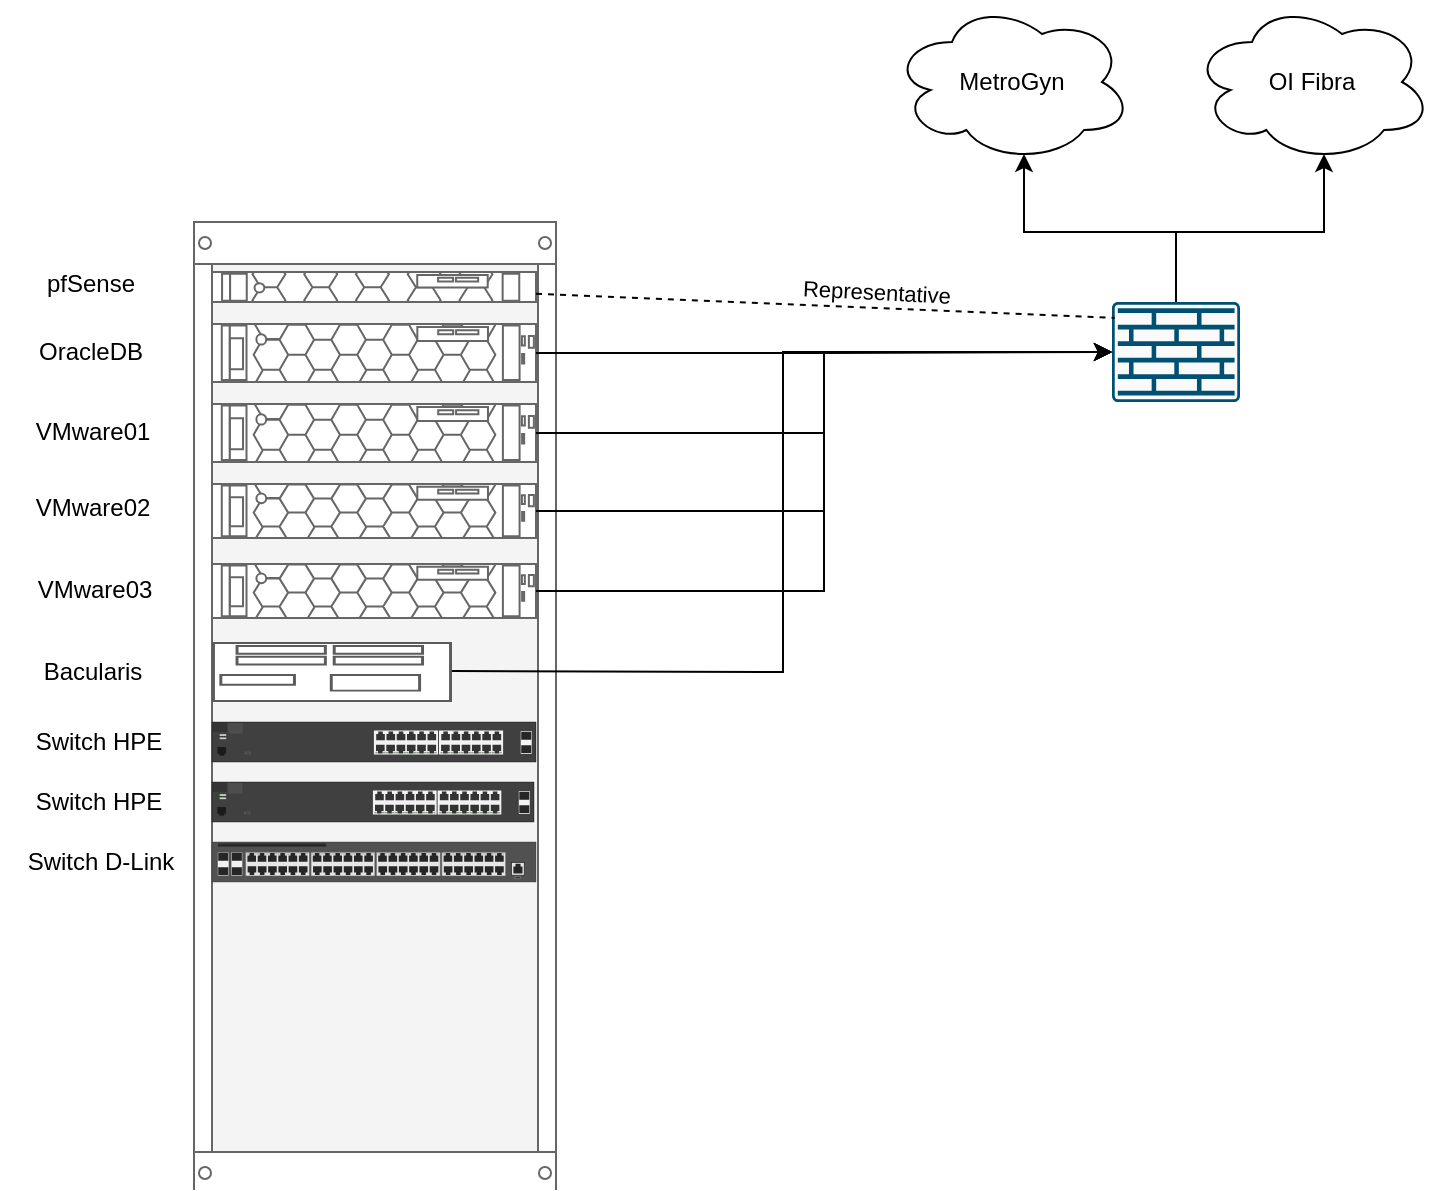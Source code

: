 <mxfile version="22.1.3" type="github">
  <diagram name="Página-1" id="VZI5kp9WptuFOJUBkX37">
    <mxGraphModel dx="1914" dy="981" grid="1" gridSize="10" guides="1" tooltips="1" connect="1" arrows="1" fold="1" page="1" pageScale="1" pageWidth="827" pageHeight="1169" math="0" shadow="0">
      <root>
        <mxCell id="0" />
        <mxCell id="1" parent="0" />
        <mxCell id="ZL9JyAkDwaowS75whotx-12" value="" style="strokeColor=#666666;html=1;verticalLabelPosition=bottom;labelBackgroundColor=#ffffff;verticalAlign=top;outlineConnect=0;shadow=0;dashed=0;shape=mxgraph.rackGeneral.rackCabinet3;fillColor2=#f4f4f4;container=1;collapsible=0;childLayout=rack;allowGaps=1;marginLeft=9;marginRight=9;marginTop=21;marginBottom=22;textColor=#666666;numDisp=off;" vertex="1" parent="1">
          <mxGeometry x="111" y="230" width="181" height="483" as="geometry" />
        </mxCell>
        <mxCell id="ZL9JyAkDwaowS75whotx-1" value="" style="strokeColor=#666666;html=1;labelPosition=right;align=left;spacingLeft=15;shadow=0;dashed=0;outlineConnect=0;shape=mxgraph.rack.dell.poweredge_r540;" vertex="1" parent="1">
          <mxGeometry x="120" y="401" width="162" height="27" as="geometry" />
        </mxCell>
        <mxCell id="ZL9JyAkDwaowS75whotx-2" value="" style="strokeColor=#666666;html=1;labelPosition=right;align=left;spacingLeft=15;shadow=0;dashed=0;outlineConnect=0;shape=mxgraph.rack.dell.poweredge_r540;" vertex="1" parent="1">
          <mxGeometry x="120" y="361" width="162" height="27" as="geometry" />
        </mxCell>
        <mxCell id="ZL9JyAkDwaowS75whotx-3" value="" style="strokeColor=#666666;html=1;labelPosition=right;align=left;spacingLeft=15;shadow=0;dashed=0;outlineConnect=0;shape=mxgraph.rack.dell.poweredge_r540;" vertex="1" parent="1">
          <mxGeometry x="120" y="321" width="162" height="29" as="geometry" />
        </mxCell>
        <mxCell id="ZL9JyAkDwaowS75whotx-5" value="" style="strokeColor=#666666;html=1;labelPosition=right;align=left;spacingLeft=15;shadow=0;dashed=0;outlineConnect=0;shape=mxgraph.rack.dell.poweredge_r540;" vertex="1" parent="1">
          <mxGeometry x="120" y="281" width="162" height="29" as="geometry" />
        </mxCell>
        <mxCell id="ZL9JyAkDwaowS75whotx-6" value="" style="strokeColor=#666666;html=1;labelPosition=right;align=left;spacingLeft=15;shadow=0;dashed=0;outlineConnect=0;shape=mxgraph.rack.dell.poweredge_r440;" vertex="1" parent="1">
          <mxGeometry x="120" y="255" width="162" height="15" as="geometry" />
        </mxCell>
        <mxCell id="ZL9JyAkDwaowS75whotx-8" value="" style="shape=mxgraph.rack.hp.hp_proliant_sl250s_g8;html=1;labelPosition=right;align=left;spacingLeft=15;dashed=0;shadow=0;fillColor=#ffffff;" vertex="1" parent="1">
          <mxGeometry x="120" y="440" width="120" height="30" as="geometry" />
        </mxCell>
        <mxCell id="ZL9JyAkDwaowS75whotx-9" value="" style="html=1;verticalLabelPosition=bottom;verticalAlign=top;outlineConnect=0;shadow=0;dashed=0;shape=mxgraph.rack.hpe_aruba.switches.j9856a_2530_24g_2sfpplus_switch;" vertex="1" parent="1">
          <mxGeometry x="120" y="480" width="162" height="20" as="geometry" />
        </mxCell>
        <mxCell id="ZL9JyAkDwaowS75whotx-10" value="" style="html=1;verticalLabelPosition=bottom;verticalAlign=top;outlineConnect=0;shadow=0;dashed=0;shape=mxgraph.rack.hpe_aruba.switches.j9856a_2530_24g_2sfpplus_switch;" vertex="1" parent="1">
          <mxGeometry x="120" y="510" width="161" height="20" as="geometry" />
        </mxCell>
        <mxCell id="ZL9JyAkDwaowS75whotx-11" value="" style="html=1;verticalLabelPosition=bottom;verticalAlign=top;outlineConnect=0;shadow=0;dashed=0;shape=mxgraph.rack.hpe_aruba.switches.jl355a_aruba_2540_48g_4sfpplus_switch;" vertex="1" parent="1">
          <mxGeometry x="120" y="540" width="162" height="20" as="geometry" />
        </mxCell>
        <mxCell id="ZL9JyAkDwaowS75whotx-14" value="" style="sketch=0;points=[[0.015,0.015,0],[0.985,0.015,0],[0.985,0.985,0],[0.015,0.985,0],[0.25,0,0],[0.5,0,0],[0.75,0,0],[1,0.25,0],[1,0.5,0],[1,0.75,0],[0.75,1,0],[0.5,1,0],[0.25,1,0],[0,0.75,0],[0,0.5,0],[0,0.25,0]];verticalLabelPosition=bottom;html=1;verticalAlign=top;aspect=fixed;align=center;pointerEvents=1;shape=mxgraph.cisco19.rect;prIcon=firewall;fillColor=#FAFAFA;strokeColor=#005073;" vertex="1" parent="1">
          <mxGeometry x="570" y="270" width="64" height="50" as="geometry" />
        </mxCell>
        <mxCell id="ZL9JyAkDwaowS75whotx-15" value="MetroGyn" style="ellipse;shape=cloud;whiteSpace=wrap;html=1;" vertex="1" parent="1">
          <mxGeometry x="460" y="120" width="120" height="80" as="geometry" />
        </mxCell>
        <mxCell id="ZL9JyAkDwaowS75whotx-16" value="OI Fibra" style="ellipse;shape=cloud;whiteSpace=wrap;html=1;" vertex="1" parent="1">
          <mxGeometry x="610" y="120" width="120" height="80" as="geometry" />
        </mxCell>
        <mxCell id="ZL9JyAkDwaowS75whotx-17" style="edgeStyle=orthogonalEdgeStyle;rounded=0;orthogonalLoop=1;jettySize=auto;html=1;entryX=0.55;entryY=0.95;entryDx=0;entryDy=0;entryPerimeter=0;" edge="1" parent="1" source="ZL9JyAkDwaowS75whotx-14" target="ZL9JyAkDwaowS75whotx-15">
          <mxGeometry relative="1" as="geometry" />
        </mxCell>
        <mxCell id="ZL9JyAkDwaowS75whotx-18" style="edgeStyle=orthogonalEdgeStyle;rounded=0;orthogonalLoop=1;jettySize=auto;html=1;entryX=0.55;entryY=0.95;entryDx=0;entryDy=0;entryPerimeter=0;" edge="1" parent="1" source="ZL9JyAkDwaowS75whotx-14" target="ZL9JyAkDwaowS75whotx-16">
          <mxGeometry relative="1" as="geometry" />
        </mxCell>
        <mxCell id="ZL9JyAkDwaowS75whotx-19" style="edgeStyle=orthogonalEdgeStyle;rounded=0;orthogonalLoop=1;jettySize=auto;html=1;entryX=0;entryY=0.5;entryDx=0;entryDy=0;entryPerimeter=0;" edge="1" parent="1" source="ZL9JyAkDwaowS75whotx-5" target="ZL9JyAkDwaowS75whotx-14">
          <mxGeometry relative="1" as="geometry" />
        </mxCell>
        <mxCell id="ZL9JyAkDwaowS75whotx-20" style="edgeStyle=orthogonalEdgeStyle;rounded=0;orthogonalLoop=1;jettySize=auto;html=1;entryX=0;entryY=0.5;entryDx=0;entryDy=0;entryPerimeter=0;" edge="1" parent="1" source="ZL9JyAkDwaowS75whotx-3" target="ZL9JyAkDwaowS75whotx-14">
          <mxGeometry relative="1" as="geometry" />
        </mxCell>
        <mxCell id="ZL9JyAkDwaowS75whotx-21" style="edgeStyle=orthogonalEdgeStyle;rounded=0;orthogonalLoop=1;jettySize=auto;html=1;entryX=0;entryY=0.5;entryDx=0;entryDy=0;entryPerimeter=0;" edge="1" parent="1" source="ZL9JyAkDwaowS75whotx-2" target="ZL9JyAkDwaowS75whotx-14">
          <mxGeometry relative="1" as="geometry" />
        </mxCell>
        <mxCell id="ZL9JyAkDwaowS75whotx-22" style="edgeStyle=orthogonalEdgeStyle;rounded=0;orthogonalLoop=1;jettySize=auto;html=1;entryX=0;entryY=0.5;entryDx=0;entryDy=0;entryPerimeter=0;" edge="1" parent="1" source="ZL9JyAkDwaowS75whotx-1" target="ZL9JyAkDwaowS75whotx-14">
          <mxGeometry relative="1" as="geometry" />
        </mxCell>
        <mxCell id="ZL9JyAkDwaowS75whotx-23" style="edgeStyle=orthogonalEdgeStyle;rounded=0;orthogonalLoop=1;jettySize=auto;html=1;entryX=0;entryY=0.5;entryDx=0;entryDy=0;entryPerimeter=0;" edge="1" parent="1" target="ZL9JyAkDwaowS75whotx-14">
          <mxGeometry relative="1" as="geometry">
            <mxPoint x="240" y="454.5" as="sourcePoint" />
            <mxPoint x="540" y="360" as="targetPoint" />
          </mxGeometry>
        </mxCell>
        <mxCell id="ZL9JyAkDwaowS75whotx-24" value="" style="endArrow=none;dashed=1;html=1;rounded=0;entryX=0.02;entryY=0.16;entryDx=0;entryDy=0;entryPerimeter=0;" edge="1" parent="1" source="ZL9JyAkDwaowS75whotx-6" target="ZL9JyAkDwaowS75whotx-14">
          <mxGeometry width="50" height="50" relative="1" as="geometry">
            <mxPoint x="282.13" y="258.45" as="sourcePoint" />
            <mxPoint x="570.002" y="270.0" as="targetPoint" />
          </mxGeometry>
        </mxCell>
        <mxCell id="ZL9JyAkDwaowS75whotx-25" value="Representative" style="edgeLabel;html=1;align=center;verticalAlign=middle;resizable=0;points=[];rotation=2.9;" vertex="1" connectable="0" parent="ZL9JyAkDwaowS75whotx-24">
          <mxGeometry x="-0.276" y="-1" relative="1" as="geometry">
            <mxPoint x="65" y="-7" as="offset" />
          </mxGeometry>
        </mxCell>
        <mxCell id="ZL9JyAkDwaowS75whotx-26" value="pfSense" style="text;html=1;align=center;verticalAlign=middle;resizable=0;points=[];autosize=1;strokeColor=none;fillColor=none;" vertex="1" parent="1">
          <mxGeometry x="24" y="246" width="70" height="30" as="geometry" />
        </mxCell>
        <mxCell id="ZL9JyAkDwaowS75whotx-27" value="OracleDB" style="text;html=1;align=center;verticalAlign=middle;resizable=0;points=[];autosize=1;strokeColor=none;fillColor=none;" vertex="1" parent="1">
          <mxGeometry x="19" y="280" width="80" height="30" as="geometry" />
        </mxCell>
        <mxCell id="ZL9JyAkDwaowS75whotx-28" value="VMware01" style="text;html=1;align=center;verticalAlign=middle;resizable=0;points=[];autosize=1;strokeColor=none;fillColor=none;" vertex="1" parent="1">
          <mxGeometry x="20" y="320" width="80" height="30" as="geometry" />
        </mxCell>
        <mxCell id="ZL9JyAkDwaowS75whotx-29" value="VMware02" style="text;html=1;align=center;verticalAlign=middle;resizable=0;points=[];autosize=1;strokeColor=none;fillColor=none;" vertex="1" parent="1">
          <mxGeometry x="20" y="358" width="80" height="30" as="geometry" />
        </mxCell>
        <mxCell id="ZL9JyAkDwaowS75whotx-30" value="VMware03" style="text;html=1;align=center;verticalAlign=middle;resizable=0;points=[];autosize=1;strokeColor=none;fillColor=none;" vertex="1" parent="1">
          <mxGeometry x="21" y="399" width="80" height="30" as="geometry" />
        </mxCell>
        <mxCell id="ZL9JyAkDwaowS75whotx-31" value="Bacularis" style="text;html=1;align=center;verticalAlign=middle;resizable=0;points=[];autosize=1;strokeColor=none;fillColor=none;" vertex="1" parent="1">
          <mxGeometry x="25" y="440" width="70" height="30" as="geometry" />
        </mxCell>
        <mxCell id="ZL9JyAkDwaowS75whotx-32" value="Switch HPE" style="text;html=1;align=center;verticalAlign=middle;resizable=0;points=[];autosize=1;strokeColor=none;fillColor=none;" vertex="1" parent="1">
          <mxGeometry x="18" y="475" width="90" height="30" as="geometry" />
        </mxCell>
        <mxCell id="ZL9JyAkDwaowS75whotx-33" value="Switch HPE" style="text;html=1;align=center;verticalAlign=middle;resizable=0;points=[];autosize=1;strokeColor=none;fillColor=none;" vertex="1" parent="1">
          <mxGeometry x="18" y="505" width="90" height="30" as="geometry" />
        </mxCell>
        <mxCell id="ZL9JyAkDwaowS75whotx-34" value="Switch D-Link" style="text;html=1;align=center;verticalAlign=middle;resizable=0;points=[];autosize=1;strokeColor=none;fillColor=none;" vertex="1" parent="1">
          <mxGeometry x="14" y="535" width="100" height="30" as="geometry" />
        </mxCell>
      </root>
    </mxGraphModel>
  </diagram>
</mxfile>
